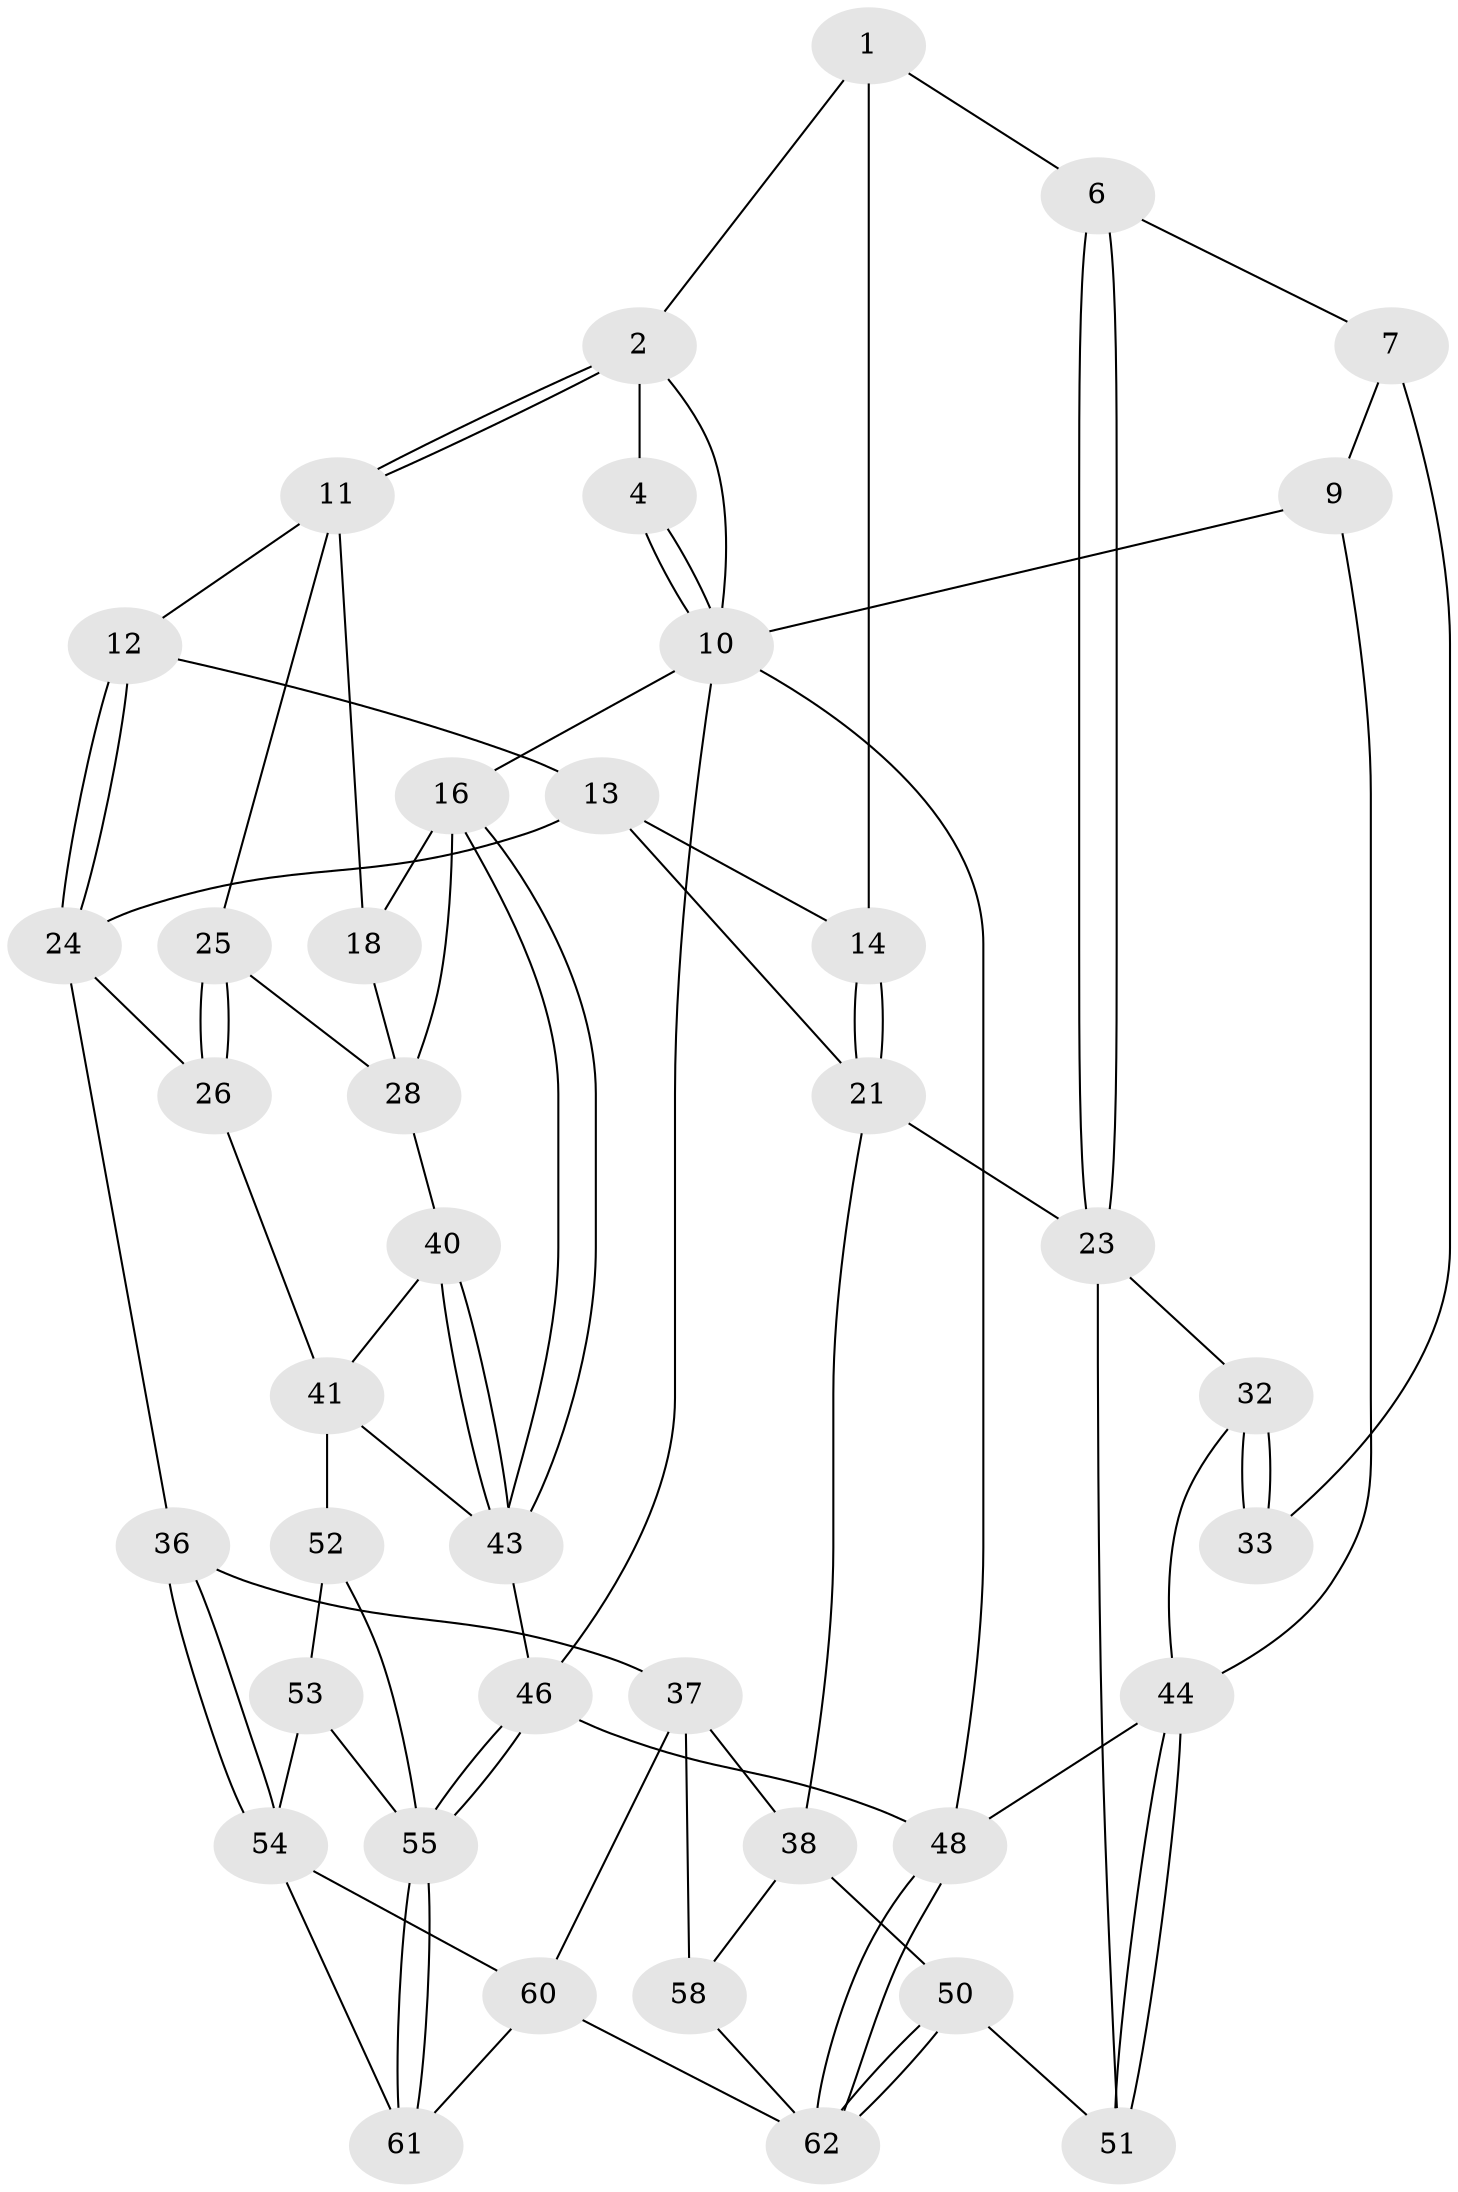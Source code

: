 // original degree distribution, {3: 0.03125, 4: 0.25, 5: 0.5, 6: 0.21875}
// Generated by graph-tools (version 1.1) at 2025/11/02/27/25 16:11:56]
// undirected, 40 vertices, 85 edges
graph export_dot {
graph [start="1"]
  node [color=gray90,style=filled];
  1 [pos="+0.24047138274955324+0.11285527116006636",super="+5"];
  2 [pos="+0.6902199362712498+0.21151404382692737",super="+3"];
  4 [pos="+0.134292223914227+0"];
  6 [pos="+0.18262731827967155+0.4524219551540299"];
  7 [pos="+0.1469090617524124+0.4679581074846405",super="+8"];
  9 [pos="+0+0.42540059130911845"];
  10 [pos="+0+0",super="+15"];
  11 [pos="+0.6546372209514446+0.3616995692645213",super="+19"];
  12 [pos="+0.6187891032539475+0.38279248932359394"];
  13 [pos="+0.3544782626152199+0.3028083639068671",super="+20"];
  14 [pos="+0.3360284210649563+0.2863141634579843"];
  16 [pos="+1+0.31104299544986563",super="+17"];
  18 [pos="+0.7506358406859528+0.4166869221822985"];
  21 [pos="+0.3294546175646292+0.5891095317472439",super="+22"];
  23 [pos="+0.3078630394283756+0.5865275927271553",super="+31"];
  24 [pos="+0.5407999176127017+0.48552188657736783",super="+27"];
  25 [pos="+0.7219827064704131+0.5026181319254217",super="+30"];
  26 [pos="+0.6963399190266508+0.6561098278298616",super="+34"];
  28 [pos="+0.8798509330024247+0.5060949426461512",super="+29"];
  32 [pos="+0.1223572257570221+0.6562393888561848",super="+39"];
  33 [pos="+0.12756535478544628+0.5247796812265242",super="+35"];
  36 [pos="+0.577812492221528+0.7080241980815253"];
  37 [pos="+0.562060362056103+0.707403510330122",super="+57"];
  38 [pos="+0.37179147129405843+0.6472148665877538",super="+49"];
  40 [pos="+0.8563898200998198+0.6389047049017637"];
  41 [pos="+0.8282177146175509+0.6759462232838352",super="+42"];
  43 [pos="+1+0.5809663371087186",super="+47"];
  44 [pos="+0+0.8101976257222758",super="+45"];
  46 [pos="+1+1"];
  48 [pos="+0+1"];
  50 [pos="+0.23029742387265825+0.8215009819681929"];
  51 [pos="+0.20842870286792875+0.7968422332325832"];
  52 [pos="+0.7647434804181259+0.8159668618064778"];
  53 [pos="+0.5959473241657163+0.7751282670921275"];
  54 [pos="+0.5884682965397461+0.7715678527561397",super="+59"];
  55 [pos="+1+1",super="+56"];
  58 [pos="+0.35007632475503586+0.8557056418113128"];
  60 [pos="+0.41742713011064514+0.9153431636128367",super="+64"];
  61 [pos="+0.7776092521910452+1"];
  62 [pos="+0+1",super="+63"];
  1 -- 2;
  1 -- 6;
  1 -- 14;
  2 -- 11;
  2 -- 11;
  2 -- 10;
  2 -- 4;
  4 -- 10;
  4 -- 10;
  6 -- 7;
  6 -- 23;
  6 -- 23;
  7 -- 33 [weight=2];
  7 -- 9;
  9 -- 10;
  9 -- 44;
  10 -- 48;
  10 -- 16;
  10 -- 46;
  11 -- 12;
  11 -- 25;
  11 -- 18;
  12 -- 13;
  12 -- 24;
  12 -- 24;
  13 -- 14;
  13 -- 24;
  13 -- 21;
  14 -- 21;
  14 -- 21;
  16 -- 43;
  16 -- 43;
  16 -- 18;
  16 -- 28;
  18 -- 28;
  21 -- 38;
  21 -- 23;
  23 -- 32;
  23 -- 51;
  24 -- 26;
  24 -- 36;
  25 -- 26 [weight=2];
  25 -- 26;
  25 -- 28;
  26 -- 41;
  28 -- 40;
  32 -- 33 [weight=2];
  32 -- 33;
  32 -- 44;
  36 -- 37;
  36 -- 54;
  36 -- 54;
  37 -- 38;
  37 -- 58;
  37 -- 60;
  38 -- 50;
  38 -- 58;
  40 -- 41;
  40 -- 43;
  40 -- 43;
  41 -- 52;
  41 -- 43;
  43 -- 46;
  44 -- 51;
  44 -- 51;
  44 -- 48;
  46 -- 55;
  46 -- 55;
  46 -- 48;
  48 -- 62;
  48 -- 62;
  50 -- 51;
  50 -- 62;
  50 -- 62;
  52 -- 53;
  52 -- 55;
  53 -- 54;
  53 -- 55;
  54 -- 60;
  54 -- 61;
  55 -- 61;
  55 -- 61;
  58 -- 62;
  60 -- 61;
  60 -- 62;
}
